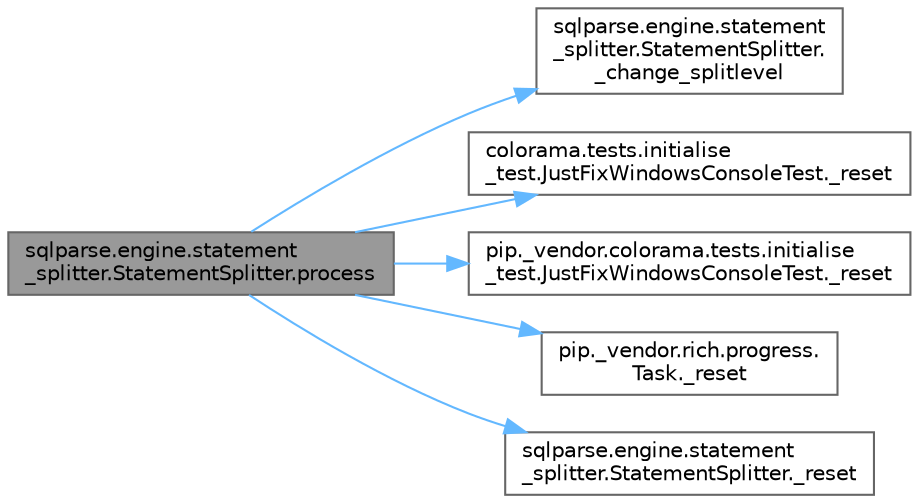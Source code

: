 digraph "sqlparse.engine.statement_splitter.StatementSplitter.process"
{
 // LATEX_PDF_SIZE
  bgcolor="transparent";
  edge [fontname=Helvetica,fontsize=10,labelfontname=Helvetica,labelfontsize=10];
  node [fontname=Helvetica,fontsize=10,shape=box,height=0.2,width=0.4];
  rankdir="LR";
  Node1 [id="Node000001",label="sqlparse.engine.statement\l_splitter.StatementSplitter.process",height=0.2,width=0.4,color="gray40", fillcolor="grey60", style="filled", fontcolor="black",tooltip=" "];
  Node1 -> Node2 [id="edge1_Node000001_Node000002",color="steelblue1",style="solid",tooltip=" "];
  Node2 [id="Node000002",label="sqlparse.engine.statement\l_splitter.StatementSplitter.\l_change_splitlevel",height=0.2,width=0.4,color="grey40", fillcolor="white", style="filled",URL="$classsqlparse_1_1engine_1_1statement__splitter_1_1_statement_splitter.html#a98be77ce049244aaf3cdc7593fd4a69f",tooltip=" "];
  Node1 -> Node3 [id="edge2_Node000001_Node000003",color="steelblue1",style="solid",tooltip=" "];
  Node3 [id="Node000003",label="colorama.tests.initialise\l_test.JustFixWindowsConsoleTest._reset",height=0.2,width=0.4,color="grey40", fillcolor="white", style="filled",URL="$classcolorama_1_1tests_1_1initialise__test_1_1_just_fix_windows_console_test.html#a56f221670d45f0ef75965dc6781375b5",tooltip=" "];
  Node1 -> Node4 [id="edge3_Node000001_Node000004",color="steelblue1",style="solid",tooltip=" "];
  Node4 [id="Node000004",label="pip._vendor.colorama.tests.initialise\l_test.JustFixWindowsConsoleTest._reset",height=0.2,width=0.4,color="grey40", fillcolor="white", style="filled",URL="$classpip_1_1__vendor_1_1colorama_1_1tests_1_1initialise__test_1_1_just_fix_windows_console_test.html#ae590b9b6d3568a66408b42676206f1e8",tooltip=" "];
  Node1 -> Node5 [id="edge4_Node000001_Node000005",color="steelblue1",style="solid",tooltip=" "];
  Node5 [id="Node000005",label="pip._vendor.rich.progress.\lTask._reset",height=0.2,width=0.4,color="grey40", fillcolor="white", style="filled",URL="$classpip_1_1__vendor_1_1rich_1_1progress_1_1_task.html#a465d6950c7ac3b5c39314dd75054553e",tooltip=" "];
  Node1 -> Node6 [id="edge5_Node000001_Node000006",color="steelblue1",style="solid",tooltip=" "];
  Node6 [id="Node000006",label="sqlparse.engine.statement\l_splitter.StatementSplitter._reset",height=0.2,width=0.4,color="grey40", fillcolor="white", style="filled",URL="$classsqlparse_1_1engine_1_1statement__splitter_1_1_statement_splitter.html#ae1e03296c6dc3daf36994a3b70d5644b",tooltip=" "];
}

